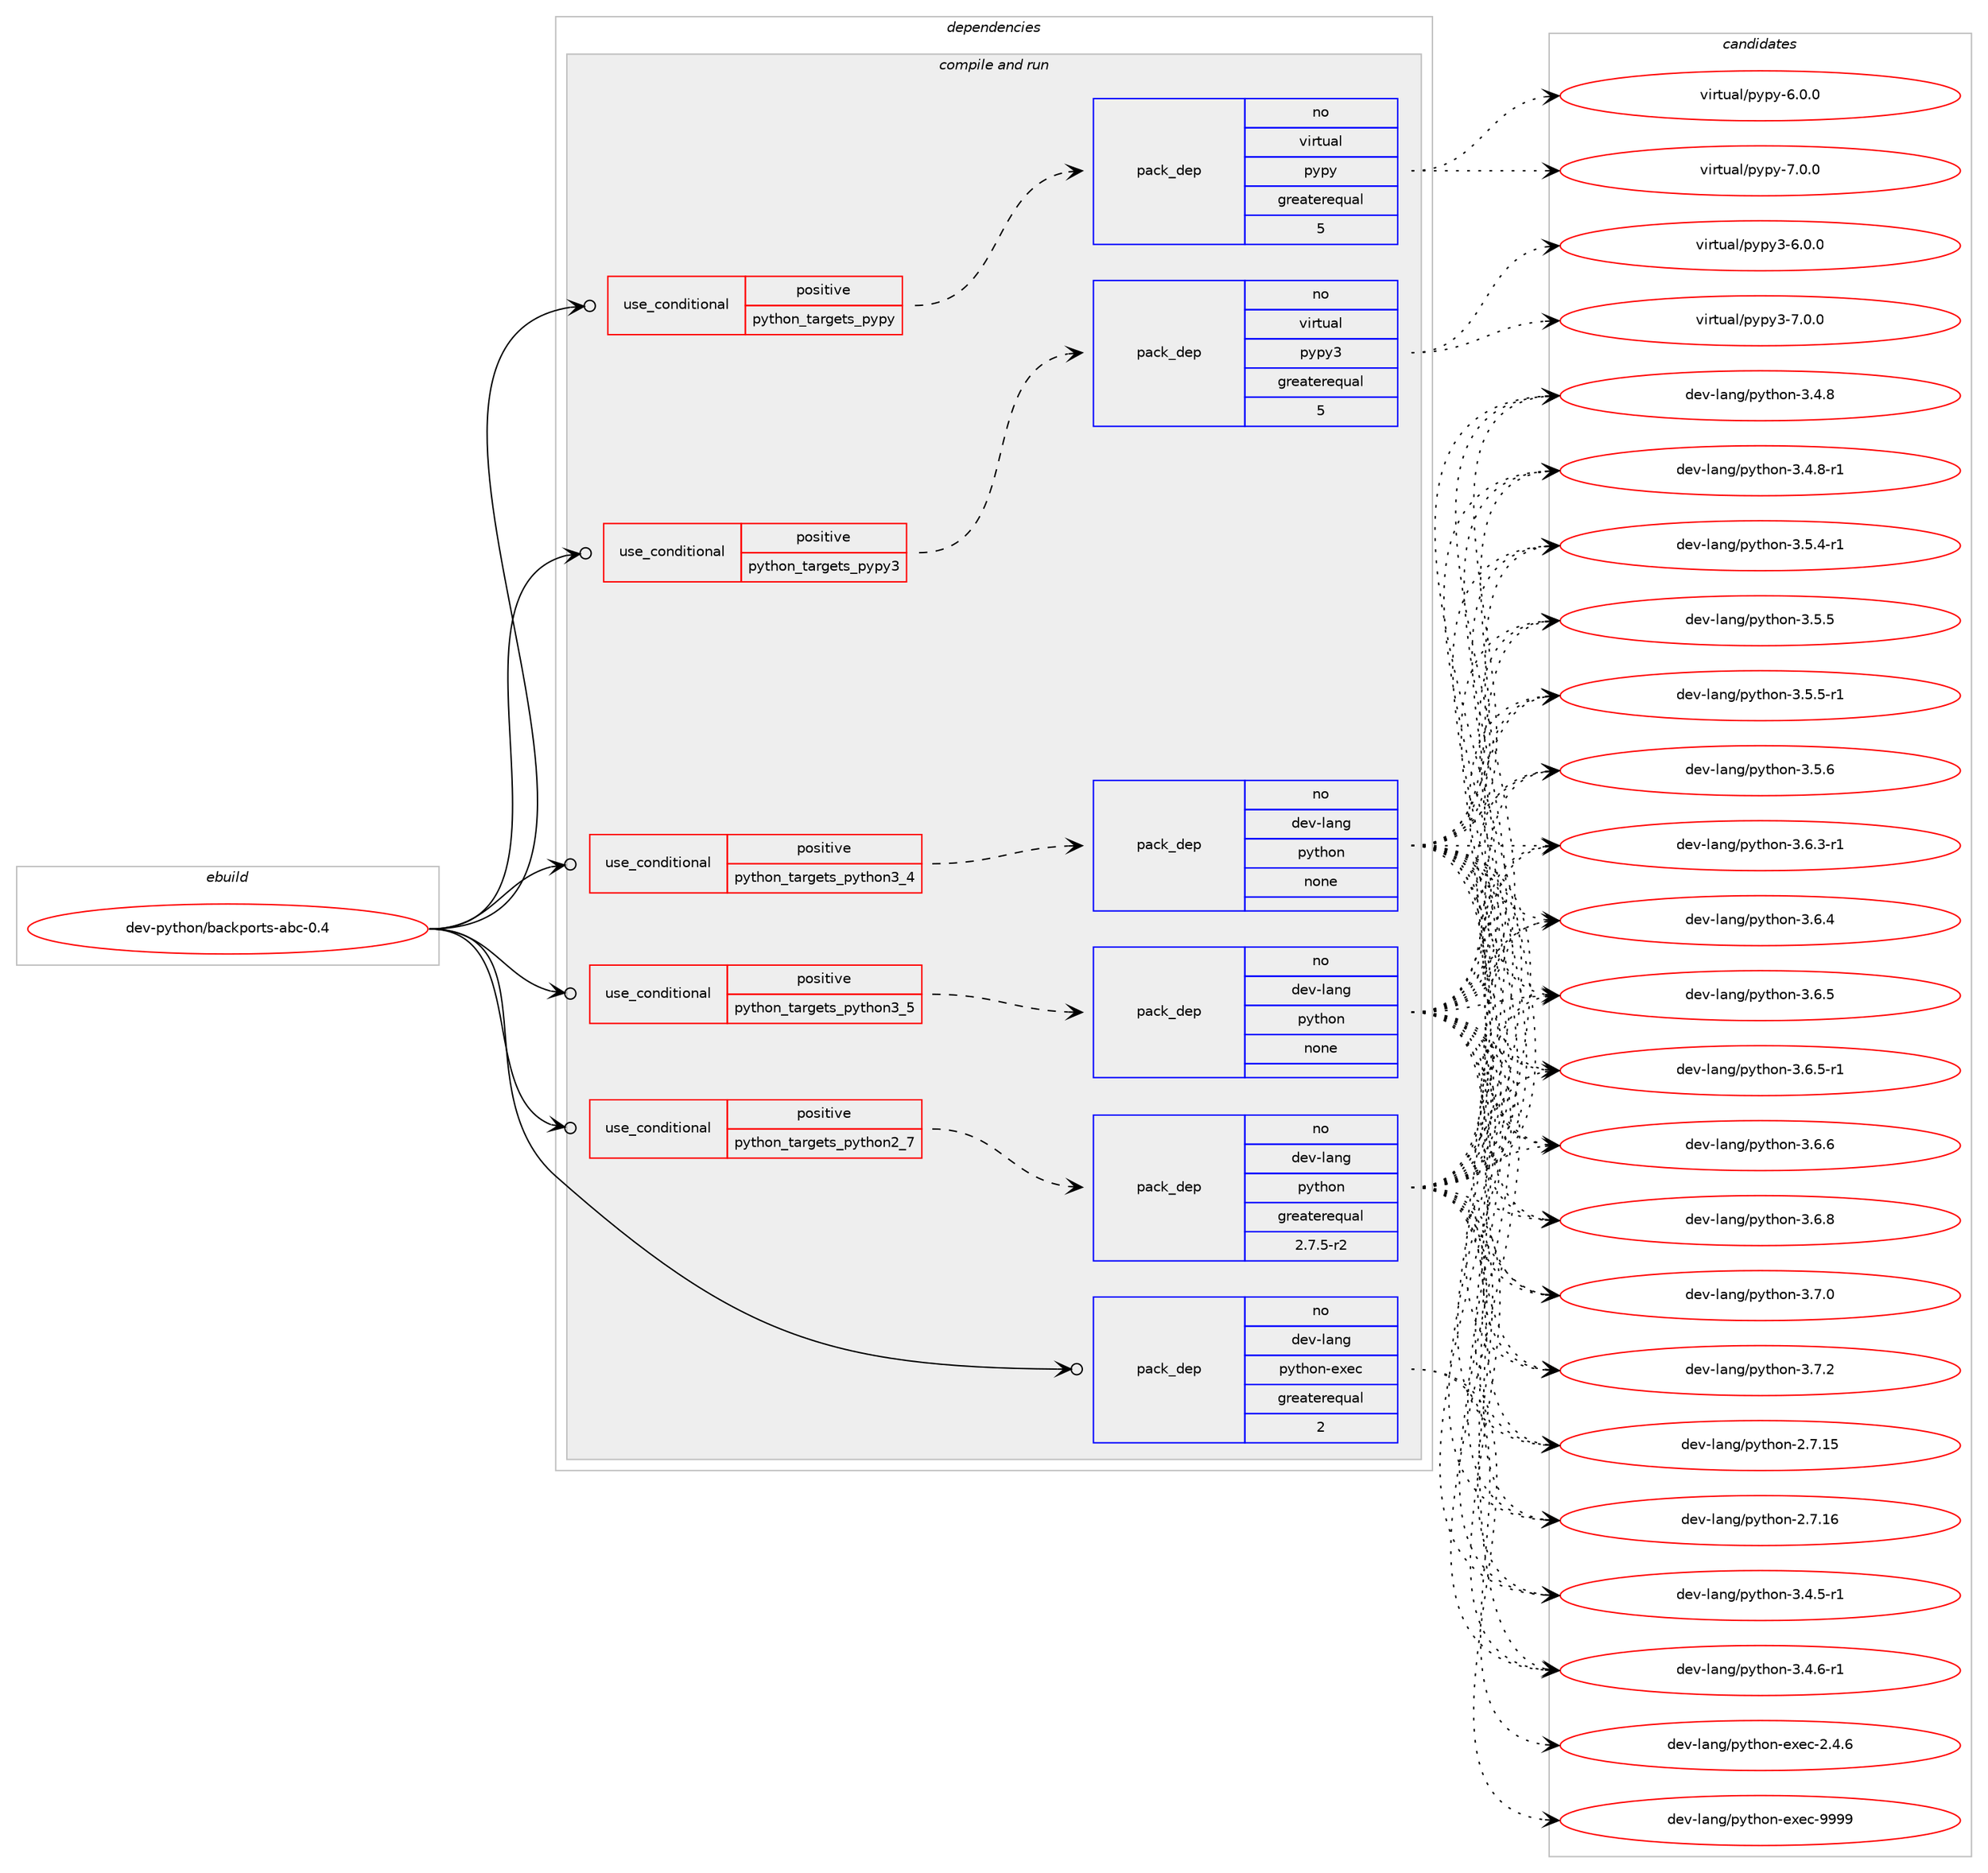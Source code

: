 digraph prolog {

# *************
# Graph options
# *************

newrank=true;
concentrate=true;
compound=true;
graph [rankdir=LR,fontname=Helvetica,fontsize=10,ranksep=1.5];#, ranksep=2.5, nodesep=0.2];
edge  [arrowhead=vee];
node  [fontname=Helvetica,fontsize=10];

# **********
# The ebuild
# **********

subgraph cluster_leftcol {
color=gray;
rank=same;
label=<<i>ebuild</i>>;
id [label="dev-python/backports-abc-0.4", color=red, width=4, href="../dev-python/backports-abc-0.4.svg"];
}

# ****************
# The dependencies
# ****************

subgraph cluster_midcol {
color=gray;
label=<<i>dependencies</i>>;
subgraph cluster_compile {
fillcolor="#eeeeee";
style=filled;
label=<<i>compile</i>>;
}
subgraph cluster_compileandrun {
fillcolor="#eeeeee";
style=filled;
label=<<i>compile and run</i>>;
subgraph cond371402 {
dependency1400218 [label=<<TABLE BORDER="0" CELLBORDER="1" CELLSPACING="0" CELLPADDING="4"><TR><TD ROWSPAN="3" CELLPADDING="10">use_conditional</TD></TR><TR><TD>positive</TD></TR><TR><TD>python_targets_pypy</TD></TR></TABLE>>, shape=none, color=red];
subgraph pack1005589 {
dependency1400219 [label=<<TABLE BORDER="0" CELLBORDER="1" CELLSPACING="0" CELLPADDING="4" WIDTH="220"><TR><TD ROWSPAN="6" CELLPADDING="30">pack_dep</TD></TR><TR><TD WIDTH="110">no</TD></TR><TR><TD>virtual</TD></TR><TR><TD>pypy</TD></TR><TR><TD>greaterequal</TD></TR><TR><TD>5</TD></TR></TABLE>>, shape=none, color=blue];
}
dependency1400218:e -> dependency1400219:w [weight=20,style="dashed",arrowhead="vee"];
}
id:e -> dependency1400218:w [weight=20,style="solid",arrowhead="odotvee"];
subgraph cond371403 {
dependency1400220 [label=<<TABLE BORDER="0" CELLBORDER="1" CELLSPACING="0" CELLPADDING="4"><TR><TD ROWSPAN="3" CELLPADDING="10">use_conditional</TD></TR><TR><TD>positive</TD></TR><TR><TD>python_targets_pypy3</TD></TR></TABLE>>, shape=none, color=red];
subgraph pack1005590 {
dependency1400221 [label=<<TABLE BORDER="0" CELLBORDER="1" CELLSPACING="0" CELLPADDING="4" WIDTH="220"><TR><TD ROWSPAN="6" CELLPADDING="30">pack_dep</TD></TR><TR><TD WIDTH="110">no</TD></TR><TR><TD>virtual</TD></TR><TR><TD>pypy3</TD></TR><TR><TD>greaterequal</TD></TR><TR><TD>5</TD></TR></TABLE>>, shape=none, color=blue];
}
dependency1400220:e -> dependency1400221:w [weight=20,style="dashed",arrowhead="vee"];
}
id:e -> dependency1400220:w [weight=20,style="solid",arrowhead="odotvee"];
subgraph cond371404 {
dependency1400222 [label=<<TABLE BORDER="0" CELLBORDER="1" CELLSPACING="0" CELLPADDING="4"><TR><TD ROWSPAN="3" CELLPADDING="10">use_conditional</TD></TR><TR><TD>positive</TD></TR><TR><TD>python_targets_python2_7</TD></TR></TABLE>>, shape=none, color=red];
subgraph pack1005591 {
dependency1400223 [label=<<TABLE BORDER="0" CELLBORDER="1" CELLSPACING="0" CELLPADDING="4" WIDTH="220"><TR><TD ROWSPAN="6" CELLPADDING="30">pack_dep</TD></TR><TR><TD WIDTH="110">no</TD></TR><TR><TD>dev-lang</TD></TR><TR><TD>python</TD></TR><TR><TD>greaterequal</TD></TR><TR><TD>2.7.5-r2</TD></TR></TABLE>>, shape=none, color=blue];
}
dependency1400222:e -> dependency1400223:w [weight=20,style="dashed",arrowhead="vee"];
}
id:e -> dependency1400222:w [weight=20,style="solid",arrowhead="odotvee"];
subgraph cond371405 {
dependency1400224 [label=<<TABLE BORDER="0" CELLBORDER="1" CELLSPACING="0" CELLPADDING="4"><TR><TD ROWSPAN="3" CELLPADDING="10">use_conditional</TD></TR><TR><TD>positive</TD></TR><TR><TD>python_targets_python3_4</TD></TR></TABLE>>, shape=none, color=red];
subgraph pack1005592 {
dependency1400225 [label=<<TABLE BORDER="0" CELLBORDER="1" CELLSPACING="0" CELLPADDING="4" WIDTH="220"><TR><TD ROWSPAN="6" CELLPADDING="30">pack_dep</TD></TR><TR><TD WIDTH="110">no</TD></TR><TR><TD>dev-lang</TD></TR><TR><TD>python</TD></TR><TR><TD>none</TD></TR><TR><TD></TD></TR></TABLE>>, shape=none, color=blue];
}
dependency1400224:e -> dependency1400225:w [weight=20,style="dashed",arrowhead="vee"];
}
id:e -> dependency1400224:w [weight=20,style="solid",arrowhead="odotvee"];
subgraph cond371406 {
dependency1400226 [label=<<TABLE BORDER="0" CELLBORDER="1" CELLSPACING="0" CELLPADDING="4"><TR><TD ROWSPAN="3" CELLPADDING="10">use_conditional</TD></TR><TR><TD>positive</TD></TR><TR><TD>python_targets_python3_5</TD></TR></TABLE>>, shape=none, color=red];
subgraph pack1005593 {
dependency1400227 [label=<<TABLE BORDER="0" CELLBORDER="1" CELLSPACING="0" CELLPADDING="4" WIDTH="220"><TR><TD ROWSPAN="6" CELLPADDING="30">pack_dep</TD></TR><TR><TD WIDTH="110">no</TD></TR><TR><TD>dev-lang</TD></TR><TR><TD>python</TD></TR><TR><TD>none</TD></TR><TR><TD></TD></TR></TABLE>>, shape=none, color=blue];
}
dependency1400226:e -> dependency1400227:w [weight=20,style="dashed",arrowhead="vee"];
}
id:e -> dependency1400226:w [weight=20,style="solid",arrowhead="odotvee"];
subgraph pack1005594 {
dependency1400228 [label=<<TABLE BORDER="0" CELLBORDER="1" CELLSPACING="0" CELLPADDING="4" WIDTH="220"><TR><TD ROWSPAN="6" CELLPADDING="30">pack_dep</TD></TR><TR><TD WIDTH="110">no</TD></TR><TR><TD>dev-lang</TD></TR><TR><TD>python-exec</TD></TR><TR><TD>greaterequal</TD></TR><TR><TD>2</TD></TR></TABLE>>, shape=none, color=blue];
}
id:e -> dependency1400228:w [weight=20,style="solid",arrowhead="odotvee"];
}
subgraph cluster_run {
fillcolor="#eeeeee";
style=filled;
label=<<i>run</i>>;
}
}

# **************
# The candidates
# **************

subgraph cluster_choices {
rank=same;
color=gray;
label=<<i>candidates</i>>;

subgraph choice1005589 {
color=black;
nodesep=1;
choice1181051141161179710847112121112121455446484648 [label="virtual/pypy-6.0.0", color=red, width=4,href="../virtual/pypy-6.0.0.svg"];
choice1181051141161179710847112121112121455546484648 [label="virtual/pypy-7.0.0", color=red, width=4,href="../virtual/pypy-7.0.0.svg"];
dependency1400219:e -> choice1181051141161179710847112121112121455446484648:w [style=dotted,weight="100"];
dependency1400219:e -> choice1181051141161179710847112121112121455546484648:w [style=dotted,weight="100"];
}
subgraph choice1005590 {
color=black;
nodesep=1;
choice118105114116117971084711212111212151455446484648 [label="virtual/pypy3-6.0.0", color=red, width=4,href="../virtual/pypy3-6.0.0.svg"];
choice118105114116117971084711212111212151455546484648 [label="virtual/pypy3-7.0.0", color=red, width=4,href="../virtual/pypy3-7.0.0.svg"];
dependency1400221:e -> choice118105114116117971084711212111212151455446484648:w [style=dotted,weight="100"];
dependency1400221:e -> choice118105114116117971084711212111212151455546484648:w [style=dotted,weight="100"];
}
subgraph choice1005591 {
color=black;
nodesep=1;
choice10010111845108971101034711212111610411111045504655464953 [label="dev-lang/python-2.7.15", color=red, width=4,href="../dev-lang/python-2.7.15.svg"];
choice10010111845108971101034711212111610411111045504655464954 [label="dev-lang/python-2.7.16", color=red, width=4,href="../dev-lang/python-2.7.16.svg"];
choice1001011184510897110103471121211161041111104551465246534511449 [label="dev-lang/python-3.4.5-r1", color=red, width=4,href="../dev-lang/python-3.4.5-r1.svg"];
choice1001011184510897110103471121211161041111104551465246544511449 [label="dev-lang/python-3.4.6-r1", color=red, width=4,href="../dev-lang/python-3.4.6-r1.svg"];
choice100101118451089711010347112121116104111110455146524656 [label="dev-lang/python-3.4.8", color=red, width=4,href="../dev-lang/python-3.4.8.svg"];
choice1001011184510897110103471121211161041111104551465246564511449 [label="dev-lang/python-3.4.8-r1", color=red, width=4,href="../dev-lang/python-3.4.8-r1.svg"];
choice1001011184510897110103471121211161041111104551465346524511449 [label="dev-lang/python-3.5.4-r1", color=red, width=4,href="../dev-lang/python-3.5.4-r1.svg"];
choice100101118451089711010347112121116104111110455146534653 [label="dev-lang/python-3.5.5", color=red, width=4,href="../dev-lang/python-3.5.5.svg"];
choice1001011184510897110103471121211161041111104551465346534511449 [label="dev-lang/python-3.5.5-r1", color=red, width=4,href="../dev-lang/python-3.5.5-r1.svg"];
choice100101118451089711010347112121116104111110455146534654 [label="dev-lang/python-3.5.6", color=red, width=4,href="../dev-lang/python-3.5.6.svg"];
choice1001011184510897110103471121211161041111104551465446514511449 [label="dev-lang/python-3.6.3-r1", color=red, width=4,href="../dev-lang/python-3.6.3-r1.svg"];
choice100101118451089711010347112121116104111110455146544652 [label="dev-lang/python-3.6.4", color=red, width=4,href="../dev-lang/python-3.6.4.svg"];
choice100101118451089711010347112121116104111110455146544653 [label="dev-lang/python-3.6.5", color=red, width=4,href="../dev-lang/python-3.6.5.svg"];
choice1001011184510897110103471121211161041111104551465446534511449 [label="dev-lang/python-3.6.5-r1", color=red, width=4,href="../dev-lang/python-3.6.5-r1.svg"];
choice100101118451089711010347112121116104111110455146544654 [label="dev-lang/python-3.6.6", color=red, width=4,href="../dev-lang/python-3.6.6.svg"];
choice100101118451089711010347112121116104111110455146544656 [label="dev-lang/python-3.6.8", color=red, width=4,href="../dev-lang/python-3.6.8.svg"];
choice100101118451089711010347112121116104111110455146554648 [label="dev-lang/python-3.7.0", color=red, width=4,href="../dev-lang/python-3.7.0.svg"];
choice100101118451089711010347112121116104111110455146554650 [label="dev-lang/python-3.7.2", color=red, width=4,href="../dev-lang/python-3.7.2.svg"];
dependency1400223:e -> choice10010111845108971101034711212111610411111045504655464953:w [style=dotted,weight="100"];
dependency1400223:e -> choice10010111845108971101034711212111610411111045504655464954:w [style=dotted,weight="100"];
dependency1400223:e -> choice1001011184510897110103471121211161041111104551465246534511449:w [style=dotted,weight="100"];
dependency1400223:e -> choice1001011184510897110103471121211161041111104551465246544511449:w [style=dotted,weight="100"];
dependency1400223:e -> choice100101118451089711010347112121116104111110455146524656:w [style=dotted,weight="100"];
dependency1400223:e -> choice1001011184510897110103471121211161041111104551465246564511449:w [style=dotted,weight="100"];
dependency1400223:e -> choice1001011184510897110103471121211161041111104551465346524511449:w [style=dotted,weight="100"];
dependency1400223:e -> choice100101118451089711010347112121116104111110455146534653:w [style=dotted,weight="100"];
dependency1400223:e -> choice1001011184510897110103471121211161041111104551465346534511449:w [style=dotted,weight="100"];
dependency1400223:e -> choice100101118451089711010347112121116104111110455146534654:w [style=dotted,weight="100"];
dependency1400223:e -> choice1001011184510897110103471121211161041111104551465446514511449:w [style=dotted,weight="100"];
dependency1400223:e -> choice100101118451089711010347112121116104111110455146544652:w [style=dotted,weight="100"];
dependency1400223:e -> choice100101118451089711010347112121116104111110455146544653:w [style=dotted,weight="100"];
dependency1400223:e -> choice1001011184510897110103471121211161041111104551465446534511449:w [style=dotted,weight="100"];
dependency1400223:e -> choice100101118451089711010347112121116104111110455146544654:w [style=dotted,weight="100"];
dependency1400223:e -> choice100101118451089711010347112121116104111110455146544656:w [style=dotted,weight="100"];
dependency1400223:e -> choice100101118451089711010347112121116104111110455146554648:w [style=dotted,weight="100"];
dependency1400223:e -> choice100101118451089711010347112121116104111110455146554650:w [style=dotted,weight="100"];
}
subgraph choice1005592 {
color=black;
nodesep=1;
choice10010111845108971101034711212111610411111045504655464953 [label="dev-lang/python-2.7.15", color=red, width=4,href="../dev-lang/python-2.7.15.svg"];
choice10010111845108971101034711212111610411111045504655464954 [label="dev-lang/python-2.7.16", color=red, width=4,href="../dev-lang/python-2.7.16.svg"];
choice1001011184510897110103471121211161041111104551465246534511449 [label="dev-lang/python-3.4.5-r1", color=red, width=4,href="../dev-lang/python-3.4.5-r1.svg"];
choice1001011184510897110103471121211161041111104551465246544511449 [label="dev-lang/python-3.4.6-r1", color=red, width=4,href="../dev-lang/python-3.4.6-r1.svg"];
choice100101118451089711010347112121116104111110455146524656 [label="dev-lang/python-3.4.8", color=red, width=4,href="../dev-lang/python-3.4.8.svg"];
choice1001011184510897110103471121211161041111104551465246564511449 [label="dev-lang/python-3.4.8-r1", color=red, width=4,href="../dev-lang/python-3.4.8-r1.svg"];
choice1001011184510897110103471121211161041111104551465346524511449 [label="dev-lang/python-3.5.4-r1", color=red, width=4,href="../dev-lang/python-3.5.4-r1.svg"];
choice100101118451089711010347112121116104111110455146534653 [label="dev-lang/python-3.5.5", color=red, width=4,href="../dev-lang/python-3.5.5.svg"];
choice1001011184510897110103471121211161041111104551465346534511449 [label="dev-lang/python-3.5.5-r1", color=red, width=4,href="../dev-lang/python-3.5.5-r1.svg"];
choice100101118451089711010347112121116104111110455146534654 [label="dev-lang/python-3.5.6", color=red, width=4,href="../dev-lang/python-3.5.6.svg"];
choice1001011184510897110103471121211161041111104551465446514511449 [label="dev-lang/python-3.6.3-r1", color=red, width=4,href="../dev-lang/python-3.6.3-r1.svg"];
choice100101118451089711010347112121116104111110455146544652 [label="dev-lang/python-3.6.4", color=red, width=4,href="../dev-lang/python-3.6.4.svg"];
choice100101118451089711010347112121116104111110455146544653 [label="dev-lang/python-3.6.5", color=red, width=4,href="../dev-lang/python-3.6.5.svg"];
choice1001011184510897110103471121211161041111104551465446534511449 [label="dev-lang/python-3.6.5-r1", color=red, width=4,href="../dev-lang/python-3.6.5-r1.svg"];
choice100101118451089711010347112121116104111110455146544654 [label="dev-lang/python-3.6.6", color=red, width=4,href="../dev-lang/python-3.6.6.svg"];
choice100101118451089711010347112121116104111110455146544656 [label="dev-lang/python-3.6.8", color=red, width=4,href="../dev-lang/python-3.6.8.svg"];
choice100101118451089711010347112121116104111110455146554648 [label="dev-lang/python-3.7.0", color=red, width=4,href="../dev-lang/python-3.7.0.svg"];
choice100101118451089711010347112121116104111110455146554650 [label="dev-lang/python-3.7.2", color=red, width=4,href="../dev-lang/python-3.7.2.svg"];
dependency1400225:e -> choice10010111845108971101034711212111610411111045504655464953:w [style=dotted,weight="100"];
dependency1400225:e -> choice10010111845108971101034711212111610411111045504655464954:w [style=dotted,weight="100"];
dependency1400225:e -> choice1001011184510897110103471121211161041111104551465246534511449:w [style=dotted,weight="100"];
dependency1400225:e -> choice1001011184510897110103471121211161041111104551465246544511449:w [style=dotted,weight="100"];
dependency1400225:e -> choice100101118451089711010347112121116104111110455146524656:w [style=dotted,weight="100"];
dependency1400225:e -> choice1001011184510897110103471121211161041111104551465246564511449:w [style=dotted,weight="100"];
dependency1400225:e -> choice1001011184510897110103471121211161041111104551465346524511449:w [style=dotted,weight="100"];
dependency1400225:e -> choice100101118451089711010347112121116104111110455146534653:w [style=dotted,weight="100"];
dependency1400225:e -> choice1001011184510897110103471121211161041111104551465346534511449:w [style=dotted,weight="100"];
dependency1400225:e -> choice100101118451089711010347112121116104111110455146534654:w [style=dotted,weight="100"];
dependency1400225:e -> choice1001011184510897110103471121211161041111104551465446514511449:w [style=dotted,weight="100"];
dependency1400225:e -> choice100101118451089711010347112121116104111110455146544652:w [style=dotted,weight="100"];
dependency1400225:e -> choice100101118451089711010347112121116104111110455146544653:w [style=dotted,weight="100"];
dependency1400225:e -> choice1001011184510897110103471121211161041111104551465446534511449:w [style=dotted,weight="100"];
dependency1400225:e -> choice100101118451089711010347112121116104111110455146544654:w [style=dotted,weight="100"];
dependency1400225:e -> choice100101118451089711010347112121116104111110455146544656:w [style=dotted,weight="100"];
dependency1400225:e -> choice100101118451089711010347112121116104111110455146554648:w [style=dotted,weight="100"];
dependency1400225:e -> choice100101118451089711010347112121116104111110455146554650:w [style=dotted,weight="100"];
}
subgraph choice1005593 {
color=black;
nodesep=1;
choice10010111845108971101034711212111610411111045504655464953 [label="dev-lang/python-2.7.15", color=red, width=4,href="../dev-lang/python-2.7.15.svg"];
choice10010111845108971101034711212111610411111045504655464954 [label="dev-lang/python-2.7.16", color=red, width=4,href="../dev-lang/python-2.7.16.svg"];
choice1001011184510897110103471121211161041111104551465246534511449 [label="dev-lang/python-3.4.5-r1", color=red, width=4,href="../dev-lang/python-3.4.5-r1.svg"];
choice1001011184510897110103471121211161041111104551465246544511449 [label="dev-lang/python-3.4.6-r1", color=red, width=4,href="../dev-lang/python-3.4.6-r1.svg"];
choice100101118451089711010347112121116104111110455146524656 [label="dev-lang/python-3.4.8", color=red, width=4,href="../dev-lang/python-3.4.8.svg"];
choice1001011184510897110103471121211161041111104551465246564511449 [label="dev-lang/python-3.4.8-r1", color=red, width=4,href="../dev-lang/python-3.4.8-r1.svg"];
choice1001011184510897110103471121211161041111104551465346524511449 [label="dev-lang/python-3.5.4-r1", color=red, width=4,href="../dev-lang/python-3.5.4-r1.svg"];
choice100101118451089711010347112121116104111110455146534653 [label="dev-lang/python-3.5.5", color=red, width=4,href="../dev-lang/python-3.5.5.svg"];
choice1001011184510897110103471121211161041111104551465346534511449 [label="dev-lang/python-3.5.5-r1", color=red, width=4,href="../dev-lang/python-3.5.5-r1.svg"];
choice100101118451089711010347112121116104111110455146534654 [label="dev-lang/python-3.5.6", color=red, width=4,href="../dev-lang/python-3.5.6.svg"];
choice1001011184510897110103471121211161041111104551465446514511449 [label="dev-lang/python-3.6.3-r1", color=red, width=4,href="../dev-lang/python-3.6.3-r1.svg"];
choice100101118451089711010347112121116104111110455146544652 [label="dev-lang/python-3.6.4", color=red, width=4,href="../dev-lang/python-3.6.4.svg"];
choice100101118451089711010347112121116104111110455146544653 [label="dev-lang/python-3.6.5", color=red, width=4,href="../dev-lang/python-3.6.5.svg"];
choice1001011184510897110103471121211161041111104551465446534511449 [label="dev-lang/python-3.6.5-r1", color=red, width=4,href="../dev-lang/python-3.6.5-r1.svg"];
choice100101118451089711010347112121116104111110455146544654 [label="dev-lang/python-3.6.6", color=red, width=4,href="../dev-lang/python-3.6.6.svg"];
choice100101118451089711010347112121116104111110455146544656 [label="dev-lang/python-3.6.8", color=red, width=4,href="../dev-lang/python-3.6.8.svg"];
choice100101118451089711010347112121116104111110455146554648 [label="dev-lang/python-3.7.0", color=red, width=4,href="../dev-lang/python-3.7.0.svg"];
choice100101118451089711010347112121116104111110455146554650 [label="dev-lang/python-3.7.2", color=red, width=4,href="../dev-lang/python-3.7.2.svg"];
dependency1400227:e -> choice10010111845108971101034711212111610411111045504655464953:w [style=dotted,weight="100"];
dependency1400227:e -> choice10010111845108971101034711212111610411111045504655464954:w [style=dotted,weight="100"];
dependency1400227:e -> choice1001011184510897110103471121211161041111104551465246534511449:w [style=dotted,weight="100"];
dependency1400227:e -> choice1001011184510897110103471121211161041111104551465246544511449:w [style=dotted,weight="100"];
dependency1400227:e -> choice100101118451089711010347112121116104111110455146524656:w [style=dotted,weight="100"];
dependency1400227:e -> choice1001011184510897110103471121211161041111104551465246564511449:w [style=dotted,weight="100"];
dependency1400227:e -> choice1001011184510897110103471121211161041111104551465346524511449:w [style=dotted,weight="100"];
dependency1400227:e -> choice100101118451089711010347112121116104111110455146534653:w [style=dotted,weight="100"];
dependency1400227:e -> choice1001011184510897110103471121211161041111104551465346534511449:w [style=dotted,weight="100"];
dependency1400227:e -> choice100101118451089711010347112121116104111110455146534654:w [style=dotted,weight="100"];
dependency1400227:e -> choice1001011184510897110103471121211161041111104551465446514511449:w [style=dotted,weight="100"];
dependency1400227:e -> choice100101118451089711010347112121116104111110455146544652:w [style=dotted,weight="100"];
dependency1400227:e -> choice100101118451089711010347112121116104111110455146544653:w [style=dotted,weight="100"];
dependency1400227:e -> choice1001011184510897110103471121211161041111104551465446534511449:w [style=dotted,weight="100"];
dependency1400227:e -> choice100101118451089711010347112121116104111110455146544654:w [style=dotted,weight="100"];
dependency1400227:e -> choice100101118451089711010347112121116104111110455146544656:w [style=dotted,weight="100"];
dependency1400227:e -> choice100101118451089711010347112121116104111110455146554648:w [style=dotted,weight="100"];
dependency1400227:e -> choice100101118451089711010347112121116104111110455146554650:w [style=dotted,weight="100"];
}
subgraph choice1005594 {
color=black;
nodesep=1;
choice1001011184510897110103471121211161041111104510112010199455046524654 [label="dev-lang/python-exec-2.4.6", color=red, width=4,href="../dev-lang/python-exec-2.4.6.svg"];
choice10010111845108971101034711212111610411111045101120101994557575757 [label="dev-lang/python-exec-9999", color=red, width=4,href="../dev-lang/python-exec-9999.svg"];
dependency1400228:e -> choice1001011184510897110103471121211161041111104510112010199455046524654:w [style=dotted,weight="100"];
dependency1400228:e -> choice10010111845108971101034711212111610411111045101120101994557575757:w [style=dotted,weight="100"];
}
}

}
